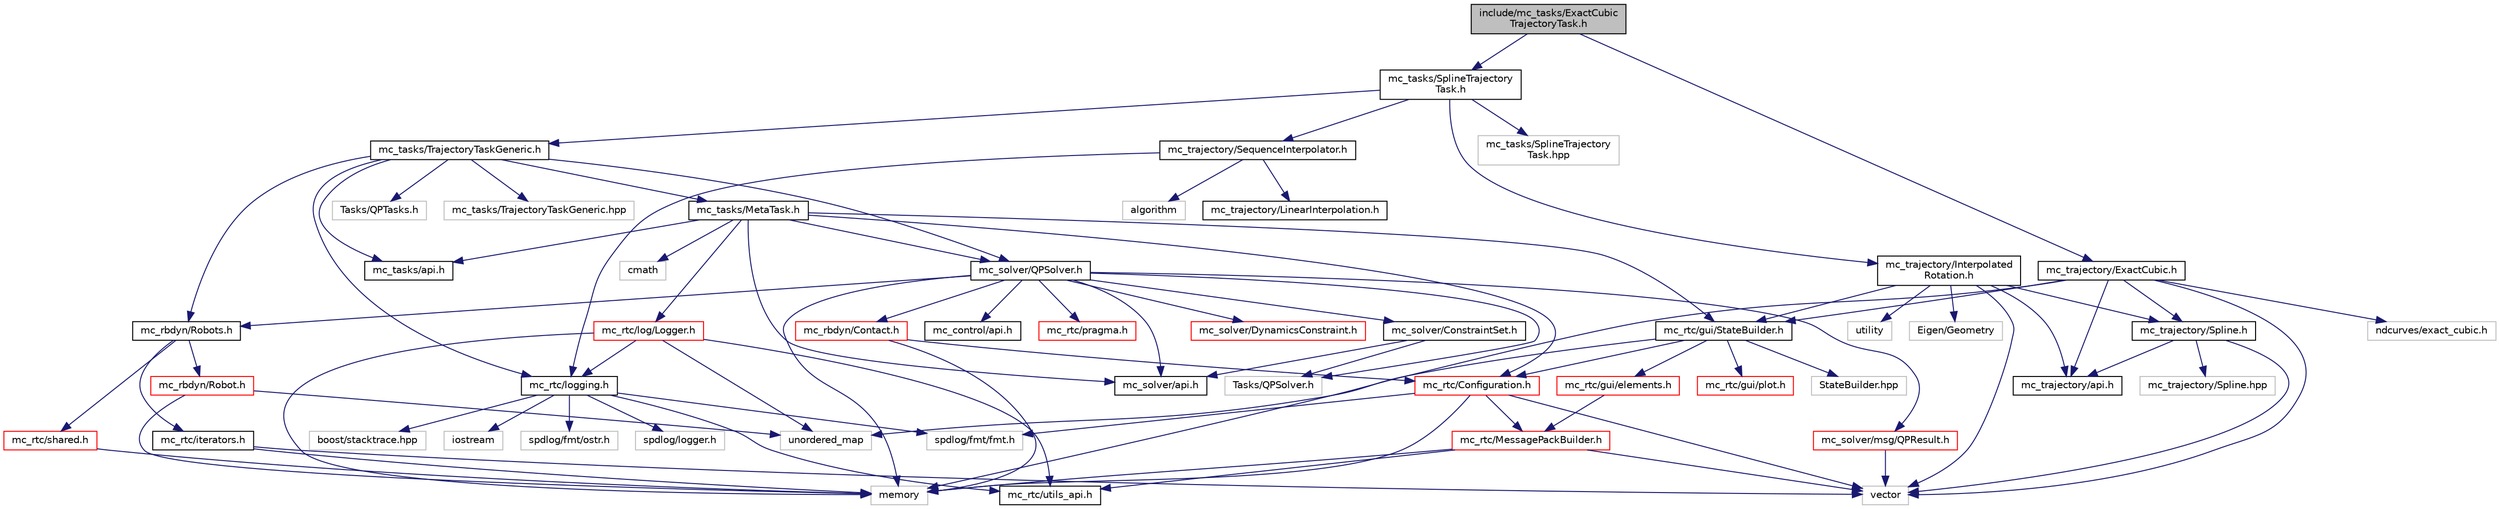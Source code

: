 digraph "include/mc_tasks/ExactCubicTrajectoryTask.h"
{
 // INTERACTIVE_SVG=YES
  edge [fontname="Helvetica",fontsize="10",labelfontname="Helvetica",labelfontsize="10"];
  node [fontname="Helvetica",fontsize="10",shape=record];
  Node0 [label="include/mc_tasks/ExactCubic\lTrajectoryTask.h",height=0.2,width=0.4,color="black", fillcolor="grey75", style="filled", fontcolor="black"];
  Node0 -> Node1 [color="midnightblue",fontsize="10",style="solid",fontname="Helvetica"];
  Node1 [label="mc_tasks/SplineTrajectory\lTask.h",height=0.2,width=0.4,color="black", fillcolor="white", style="filled",URL="$SplineTrajectoryTask_8h.html"];
  Node1 -> Node2 [color="midnightblue",fontsize="10",style="solid",fontname="Helvetica"];
  Node2 [label="mc_tasks/TrajectoryTaskGeneric.h",height=0.2,width=0.4,color="black", fillcolor="white", style="filled",URL="$TrajectoryTaskGeneric_8h.html"];
  Node2 -> Node3 [color="midnightblue",fontsize="10",style="solid",fontname="Helvetica"];
  Node3 [label="mc_rbdyn/Robots.h",height=0.2,width=0.4,color="black", fillcolor="white", style="filled",URL="$Robots_8h.html"];
  Node3 -> Node4 [color="midnightblue",fontsize="10",style="solid",fontname="Helvetica"];
  Node4 [label="mc_rbdyn/Robot.h",height=0.2,width=0.4,color="red", fillcolor="white", style="filled",URL="$mc__rbdyn_2Robot_8h.html"];
  Node4 -> Node13 [color="midnightblue",fontsize="10",style="solid",fontname="Helvetica"];
  Node13 [label="memory",height=0.2,width=0.4,color="grey75", fillcolor="white", style="filled"];
  Node4 -> Node63 [color="midnightblue",fontsize="10",style="solid",fontname="Helvetica"];
  Node63 [label="unordered_map",height=0.2,width=0.4,color="grey75", fillcolor="white", style="filled"];
  Node3 -> Node65 [color="midnightblue",fontsize="10",style="solid",fontname="Helvetica"];
  Node65 [label="mc_rtc/iterators.h",height=0.2,width=0.4,color="black", fillcolor="white", style="filled",URL="$iterators_8h.html"];
  Node65 -> Node13 [color="midnightblue",fontsize="10",style="solid",fontname="Helvetica"];
  Node65 -> Node26 [color="midnightblue",fontsize="10",style="solid",fontname="Helvetica"];
  Node26 [label="vector",height=0.2,width=0.4,color="grey75", fillcolor="white", style="filled"];
  Node3 -> Node56 [color="midnightblue",fontsize="10",style="solid",fontname="Helvetica"];
  Node56 [label="mc_rtc/shared.h",height=0.2,width=0.4,color="red", fillcolor="white", style="filled",URL="$shared_8h.html"];
  Node56 -> Node13 [color="midnightblue",fontsize="10",style="solid",fontname="Helvetica"];
  Node2 -> Node16 [color="midnightblue",fontsize="10",style="solid",fontname="Helvetica"];
  Node16 [label="mc_rtc/logging.h",height=0.2,width=0.4,color="black", fillcolor="white", style="filled",URL="$logging_8h.html"];
  Node16 -> Node17 [color="midnightblue",fontsize="10",style="solid",fontname="Helvetica"];
  Node17 [label="mc_rtc/utils_api.h",height=0.2,width=0.4,color="black", fillcolor="white", style="filled",URL="$utils__api_8h.html"];
  Node16 -> Node18 [color="midnightblue",fontsize="10",style="solid",fontname="Helvetica"];
  Node18 [label="iostream",height=0.2,width=0.4,color="grey75", fillcolor="white", style="filled"];
  Node16 -> Node19 [color="midnightblue",fontsize="10",style="solid",fontname="Helvetica"];
  Node19 [label="spdlog/fmt/fmt.h",height=0.2,width=0.4,color="grey75", fillcolor="white", style="filled"];
  Node16 -> Node20 [color="midnightblue",fontsize="10",style="solid",fontname="Helvetica"];
  Node20 [label="spdlog/fmt/ostr.h",height=0.2,width=0.4,color="grey75", fillcolor="white", style="filled"];
  Node16 -> Node21 [color="midnightblue",fontsize="10",style="solid",fontname="Helvetica"];
  Node21 [label="spdlog/logger.h",height=0.2,width=0.4,color="grey75", fillcolor="white", style="filled"];
  Node16 -> Node22 [color="midnightblue",fontsize="10",style="solid",fontname="Helvetica"];
  Node22 [label="boost/stacktrace.hpp",height=0.2,width=0.4,color="grey75", fillcolor="white", style="filled"];
  Node2 -> Node66 [color="midnightblue",fontsize="10",style="solid",fontname="Helvetica"];
  Node66 [label="mc_solver/QPSolver.h",height=0.2,width=0.4,color="black", fillcolor="white", style="filled",URL="$QPSolver_8h.html"];
  Node66 -> Node7 [color="midnightblue",fontsize="10",style="solid",fontname="Helvetica"];
  Node7 [label="mc_control/api.h",height=0.2,width=0.4,color="black", fillcolor="white", style="filled",URL="$include_2mc__control_2api_8h.html"];
  Node66 -> Node67 [color="midnightblue",fontsize="10",style="solid",fontname="Helvetica"];
  Node67 [label="mc_rbdyn/Contact.h",height=0.2,width=0.4,color="red", fillcolor="white", style="filled",URL="$mc__rbdyn_2Contact_8h.html"];
  Node67 -> Node28 [color="midnightblue",fontsize="10",style="solid",fontname="Helvetica"];
  Node28 [label="mc_rtc/Configuration.h",height=0.2,width=0.4,color="red", fillcolor="white", style="filled",URL="$mc__rtc_2Configuration_8h.html"];
  Node28 -> Node29 [color="midnightblue",fontsize="10",style="solid",fontname="Helvetica"];
  Node29 [label="mc_rtc/MessagePackBuilder.h",height=0.2,width=0.4,color="red", fillcolor="white", style="filled",URL="$MessagePackBuilder_8h.html"];
  Node29 -> Node17 [color="midnightblue",fontsize="10",style="solid",fontname="Helvetica"];
  Node29 -> Node13 [color="midnightblue",fontsize="10",style="solid",fontname="Helvetica"];
  Node29 -> Node26 [color="midnightblue",fontsize="10",style="solid",fontname="Helvetica"];
  Node28 -> Node19 [color="midnightblue",fontsize="10",style="solid",fontname="Helvetica"];
  Node28 -> Node13 [color="midnightblue",fontsize="10",style="solid",fontname="Helvetica"];
  Node28 -> Node26 [color="midnightblue",fontsize="10",style="solid",fontname="Helvetica"];
  Node67 -> Node13 [color="midnightblue",fontsize="10",style="solid",fontname="Helvetica"];
  Node66 -> Node3 [color="midnightblue",fontsize="10",style="solid",fontname="Helvetica"];
  Node66 -> Node37 [color="midnightblue",fontsize="10",style="solid",fontname="Helvetica"];
  Node37 [label="mc_rtc/pragma.h",height=0.2,width=0.4,color="red", fillcolor="white", style="filled",URL="$pragma_8h.html"];
  Node66 -> Node69 [color="midnightblue",fontsize="10",style="solid",fontname="Helvetica"];
  Node69 [label="mc_solver/ConstraintSet.h",height=0.2,width=0.4,color="black", fillcolor="white", style="filled",URL="$ConstraintSet_8h.html"];
  Node69 -> Node70 [color="midnightblue",fontsize="10",style="solid",fontname="Helvetica"];
  Node70 [label="mc_solver/api.h",height=0.2,width=0.4,color="black", fillcolor="white", style="filled",URL="$include_2mc__solver_2api_8h.html"];
  Node69 -> Node71 [color="midnightblue",fontsize="10",style="solid",fontname="Helvetica"];
  Node71 [label="Tasks/QPSolver.h",height=0.2,width=0.4,color="grey75", fillcolor="white", style="filled"];
  Node66 -> Node72 [color="midnightblue",fontsize="10",style="solid",fontname="Helvetica"];
  Node72 [label="mc_solver/DynamicsConstraint.h",height=0.2,width=0.4,color="red", fillcolor="white", style="filled",URL="$DynamicsConstraint_8h.html"];
  Node66 -> Node70 [color="midnightblue",fontsize="10",style="solid",fontname="Helvetica"];
  Node66 -> Node76 [color="midnightblue",fontsize="10",style="solid",fontname="Helvetica"];
  Node76 [label="mc_solver/msg/QPResult.h",height=0.2,width=0.4,color="red", fillcolor="white", style="filled",URL="$QPResult_8h.html"];
  Node76 -> Node26 [color="midnightblue",fontsize="10",style="solid",fontname="Helvetica"];
  Node66 -> Node71 [color="midnightblue",fontsize="10",style="solid",fontname="Helvetica"];
  Node66 -> Node13 [color="midnightblue",fontsize="10",style="solid",fontname="Helvetica"];
  Node2 -> Node81 [color="midnightblue",fontsize="10",style="solid",fontname="Helvetica"];
  Node81 [label="mc_tasks/MetaTask.h",height=0.2,width=0.4,color="black", fillcolor="white", style="filled",URL="$MetaTask_8h.html"];
  Node81 -> Node28 [color="midnightblue",fontsize="10",style="solid",fontname="Helvetica"];
  Node81 -> Node82 [color="midnightblue",fontsize="10",style="solid",fontname="Helvetica"];
  Node82 [label="mc_rtc/gui/StateBuilder.h",height=0.2,width=0.4,color="black", fillcolor="white", style="filled",URL="$StateBuilder_8h.html"];
  Node82 -> Node28 [color="midnightblue",fontsize="10",style="solid",fontname="Helvetica"];
  Node82 -> Node83 [color="midnightblue",fontsize="10",style="solid",fontname="Helvetica"];
  Node83 [label="mc_rtc/gui/elements.h",height=0.2,width=0.4,color="red", fillcolor="white", style="filled",URL="$elements_8h.html"];
  Node83 -> Node29 [color="midnightblue",fontsize="10",style="solid",fontname="Helvetica"];
  Node82 -> Node85 [color="midnightblue",fontsize="10",style="solid",fontname="Helvetica"];
  Node85 [label="mc_rtc/gui/plot.h",height=0.2,width=0.4,color="red", fillcolor="white", style="filled",URL="$plot_8h.html"];
  Node82 -> Node63 [color="midnightblue",fontsize="10",style="solid",fontname="Helvetica"];
  Node82 -> Node94 [color="midnightblue",fontsize="10",style="solid",fontname="Helvetica"];
  Node94 [label="StateBuilder.hpp",height=0.2,width=0.4,color="grey75", fillcolor="white", style="filled"];
  Node81 -> Node95 [color="midnightblue",fontsize="10",style="solid",fontname="Helvetica"];
  Node95 [label="mc_rtc/log/Logger.h",height=0.2,width=0.4,color="red", fillcolor="white", style="filled",URL="$Logger_8h.html"];
  Node95 -> Node16 [color="midnightblue",fontsize="10",style="solid",fontname="Helvetica"];
  Node95 -> Node17 [color="midnightblue",fontsize="10",style="solid",fontname="Helvetica"];
  Node95 -> Node13 [color="midnightblue",fontsize="10",style="solid",fontname="Helvetica"];
  Node95 -> Node63 [color="midnightblue",fontsize="10",style="solid",fontname="Helvetica"];
  Node81 -> Node66 [color="midnightblue",fontsize="10",style="solid",fontname="Helvetica"];
  Node81 -> Node70 [color="midnightblue",fontsize="10",style="solid",fontname="Helvetica"];
  Node81 -> Node97 [color="midnightblue",fontsize="10",style="solid",fontname="Helvetica"];
  Node97 [label="mc_tasks/api.h",height=0.2,width=0.4,color="black", fillcolor="white", style="filled",URL="$include_2mc__tasks_2api_8h.html"];
  Node81 -> Node98 [color="midnightblue",fontsize="10",style="solid",fontname="Helvetica"];
  Node98 [label="cmath",height=0.2,width=0.4,color="grey75", fillcolor="white", style="filled"];
  Node2 -> Node97 [color="midnightblue",fontsize="10",style="solid",fontname="Helvetica"];
  Node2 -> Node99 [color="midnightblue",fontsize="10",style="solid",fontname="Helvetica"];
  Node99 [label="Tasks/QPTasks.h",height=0.2,width=0.4,color="grey75", fillcolor="white", style="filled"];
  Node2 -> Node100 [color="midnightblue",fontsize="10",style="solid",fontname="Helvetica"];
  Node100 [label="mc_tasks/TrajectoryTaskGeneric.hpp",height=0.2,width=0.4,color="grey75", fillcolor="white", style="filled"];
  Node1 -> Node101 [color="midnightblue",fontsize="10",style="solid",fontname="Helvetica"];
  Node101 [label="mc_trajectory/Interpolated\lRotation.h",height=0.2,width=0.4,color="black", fillcolor="white", style="filled",URL="$InterpolatedRotation_8h.html"];
  Node101 -> Node82 [color="midnightblue",fontsize="10",style="solid",fontname="Helvetica"];
  Node101 -> Node102 [color="midnightblue",fontsize="10",style="solid",fontname="Helvetica"];
  Node102 [label="mc_trajectory/Spline.h",height=0.2,width=0.4,color="black", fillcolor="white", style="filled",URL="$Spline_8h.html"];
  Node102 -> Node103 [color="midnightblue",fontsize="10",style="solid",fontname="Helvetica"];
  Node103 [label="mc_trajectory/api.h",height=0.2,width=0.4,color="black", fillcolor="white", style="filled",URL="$include_2mc__trajectory_2api_8h.html"];
  Node102 -> Node26 [color="midnightblue",fontsize="10",style="solid",fontname="Helvetica"];
  Node102 -> Node104 [color="midnightblue",fontsize="10",style="solid",fontname="Helvetica"];
  Node104 [label="mc_trajectory/Spline.hpp",height=0.2,width=0.4,color="grey75", fillcolor="white", style="filled"];
  Node101 -> Node103 [color="midnightblue",fontsize="10",style="solid",fontname="Helvetica"];
  Node101 -> Node105 [color="midnightblue",fontsize="10",style="solid",fontname="Helvetica"];
  Node105 [label="Eigen/Geometry",height=0.2,width=0.4,color="grey75", fillcolor="white", style="filled"];
  Node101 -> Node106 [color="midnightblue",fontsize="10",style="solid",fontname="Helvetica"];
  Node106 [label="utility",height=0.2,width=0.4,color="grey75", fillcolor="white", style="filled"];
  Node101 -> Node26 [color="midnightblue",fontsize="10",style="solid",fontname="Helvetica"];
  Node1 -> Node107 [color="midnightblue",fontsize="10",style="solid",fontname="Helvetica"];
  Node107 [label="mc_trajectory/SequenceInterpolator.h",height=0.2,width=0.4,color="black", fillcolor="white", style="filled",URL="$SequenceInterpolator_8h.html"];
  Node107 -> Node16 [color="midnightblue",fontsize="10",style="solid",fontname="Helvetica"];
  Node107 -> Node108 [color="midnightblue",fontsize="10",style="solid",fontname="Helvetica"];
  Node108 [label="mc_trajectory/LinearInterpolation.h",height=0.2,width=0.4,color="black", fillcolor="white", style="filled",URL="$LinearInterpolation_8h.html"];
  Node107 -> Node109 [color="midnightblue",fontsize="10",style="solid",fontname="Helvetica"];
  Node109 [label="algorithm",height=0.2,width=0.4,color="grey75", fillcolor="white", style="filled"];
  Node1 -> Node110 [color="midnightblue",fontsize="10",style="solid",fontname="Helvetica"];
  Node110 [label="mc_tasks/SplineTrajectory\lTask.hpp",height=0.2,width=0.4,color="grey75", fillcolor="white", style="filled"];
  Node0 -> Node111 [color="midnightblue",fontsize="10",style="solid",fontname="Helvetica"];
  Node111 [label="mc_trajectory/ExactCubic.h",height=0.2,width=0.4,color="black", fillcolor="white", style="filled",URL="$ExactCubic_8h.html"];
  Node111 -> Node82 [color="midnightblue",fontsize="10",style="solid",fontname="Helvetica"];
  Node111 -> Node102 [color="midnightblue",fontsize="10",style="solid",fontname="Helvetica"];
  Node111 -> Node103 [color="midnightblue",fontsize="10",style="solid",fontname="Helvetica"];
  Node111 -> Node13 [color="midnightblue",fontsize="10",style="solid",fontname="Helvetica"];
  Node111 -> Node112 [color="midnightblue",fontsize="10",style="solid",fontname="Helvetica"];
  Node112 [label="ndcurves/exact_cubic.h",height=0.2,width=0.4,color="grey75", fillcolor="white", style="filled"];
  Node111 -> Node26 [color="midnightblue",fontsize="10",style="solid",fontname="Helvetica"];
}

